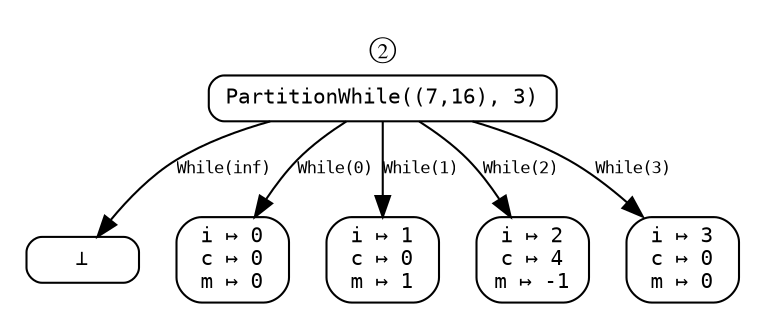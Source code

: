 digraph PartitionWhileExample2 {
	margin=0.01;
	fontsize=14.0;
	color=white;

	node [fontsize=10.0, height=0.3, shape=record, style=rounded, fontname="Monospace"];
	edge [fontsize=8.0, fontname="Monospace"];

	subgraph cluster_a {
		label="②";
		color=white;

		i0 -> i1 [label="While(inf)"];
		i0 -> i2 [label="While(0)"];
		i0 -> i3 [label="While(1)"];
		i0 -> i4 [label="While(2)"];
		i0 -> i5 [label="While(3)"];

		i0 [label="PartitionWhile((7,16), 3)"];
		i1 [label="⊥"];
		i2 [label="i ↦ 0\nc ↦ 0\nm ↦ 0"];
		i3 [label="i ↦ 1\nc ↦ 0\nm ↦ 1"];
		i4 [label="i ↦ 2\nc ↦ 4\nm ↦ -1"];
		i5 [label="i ↦ 3\nc ↦ 0\nm ↦ 0"];
	}
}
